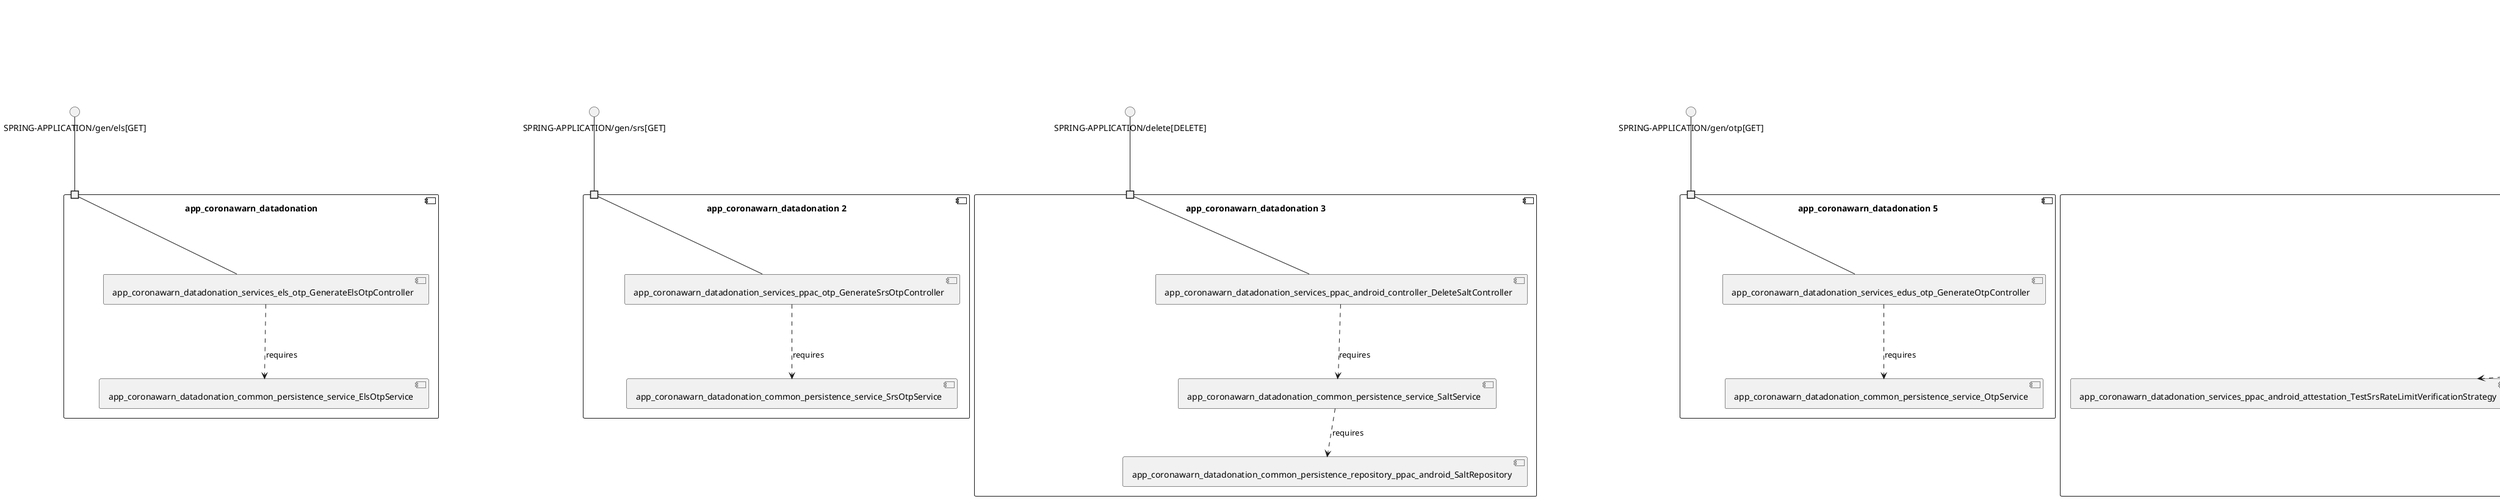 @startuml
skinparam fixCircleLabelOverlapping true
skinparam componentStyle uml2
component "app_coronawarn_datadonation\n\n\n\n\n\n" {
[app_coronawarn_datadonation_common_persistence_service_ElsOtpService]
[app_coronawarn_datadonation_services_els_otp_GenerateElsOtpController]
portin " " as app_coronawarn_datadonation_requires_SPRING_APPLICATION_gen_els_GET_
[app_coronawarn_datadonation_services_els_otp_GenerateElsOtpController]..>[app_coronawarn_datadonation_common_persistence_service_ElsOtpService] : requires
"app_coronawarn_datadonation_requires_SPRING_APPLICATION_gen_els_GET_"--[app_coronawarn_datadonation_services_els_otp_GenerateElsOtpController]
}
interface "SPRING-APPLICATION/gen/els[GET]" as interface.SPRING_APPLICATION_gen_els_GET_
interface.SPRING_APPLICATION_gen_els_GET_--"app_coronawarn_datadonation_requires_SPRING_APPLICATION_gen_els_GET_"
component "app_coronawarn_datadonation 2\n\n\n\n\n\n" {
[app_coronawarn_datadonation_services_ppac_otp_GenerateSrsOtpController]
[app_coronawarn_datadonation_common_persistence_service_SrsOtpService]
portin " " as app_coronawarn_datadonation_2_requires_SPRING_APPLICATION_gen_srs_GET_
[app_coronawarn_datadonation_services_ppac_otp_GenerateSrsOtpController]..>[app_coronawarn_datadonation_common_persistence_service_SrsOtpService] : requires
"app_coronawarn_datadonation_2_requires_SPRING_APPLICATION_gen_srs_GET_"--[app_coronawarn_datadonation_services_ppac_otp_GenerateSrsOtpController]
}
interface "SPRING-APPLICATION/gen/srs[GET]" as interface.SPRING_APPLICATION_gen_srs_GET_
interface.SPRING_APPLICATION_gen_srs_GET_--"app_coronawarn_datadonation_2_requires_SPRING_APPLICATION_gen_srs_GET_"
component "app_coronawarn_datadonation 3\n\n\n\n\n\n" {
[app_coronawarn_datadonation_services_ppac_android_controller_DeleteSaltController]
[app_coronawarn_datadonation_common_persistence_service_SaltService]
[app_coronawarn_datadonation_common_persistence_repository_ppac_android_SaltRepository]
portin " " as app_coronawarn_datadonation_3_requires_SPRING_APPLICATION_delete_DELETE_
[app_coronawarn_datadonation_services_ppac_android_controller_DeleteSaltController]..>[app_coronawarn_datadonation_common_persistence_service_SaltService] : requires
[app_coronawarn_datadonation_common_persistence_service_SaltService]..>[app_coronawarn_datadonation_common_persistence_repository_ppac_android_SaltRepository] : requires
"app_coronawarn_datadonation_3_requires_SPRING_APPLICATION_delete_DELETE_"--[app_coronawarn_datadonation_services_ppac_android_controller_DeleteSaltController]
}
interface "SPRING-APPLICATION/delete[DELETE]" as interface.SPRING_APPLICATION_delete_DELETE_
interface.SPRING_APPLICATION_delete_DELETE_--"app_coronawarn_datadonation_3_requires_SPRING_APPLICATION_delete_DELETE_"
component "app_coronawarn_datadonation 4\n\n\n\n\n\n" {
[app_coronawarn_datadonation_common_persistence_repository_DeviceTokenRepository]
[app_coronawarn_datadonation_services_ppac_ios_verification_devicetoken_DeviceTokenService]
[app_coronawarn_datadonation_services_ppac_ios_verification_devicetoken_DeviceTokenService]..>[app_coronawarn_datadonation_common_persistence_repository_DeviceTokenRepository] : requires
}
component "app_coronawarn_datadonation 5\n\n\n\n\n\n" {
[app_coronawarn_datadonation_services_edus_otp_GenerateOtpController]
[app_coronawarn_datadonation_common_persistence_service_OtpService]
portin " " as app_coronawarn_datadonation_5_requires_SPRING_APPLICATION_gen_otp_GET_
[app_coronawarn_datadonation_services_edus_otp_GenerateOtpController]..>[app_coronawarn_datadonation_common_persistence_service_OtpService] : requires
"app_coronawarn_datadonation_5_requires_SPRING_APPLICATION_gen_otp_GET_"--[app_coronawarn_datadonation_services_edus_otp_GenerateOtpController]
}
interface "SPRING-APPLICATION/gen/otp[GET]" as interface.SPRING_APPLICATION_gen_otp_GET_
interface.SPRING_APPLICATION_gen_otp_GET_--"app_coronawarn_datadonation_5_requires_SPRING_APPLICATION_gen_otp_GET_"
component "app_coronawarn_datadonation 6\n\n\n\n\n\n" {
[app_coronawarn_datadonation_common_persistence_repository_AndroidIdRepository]
[app_coronawarn_datadonation_services_ppac_android_controller_AndroidController]
[app_coronawarn_datadonation_services_ppac_android_attestation_DeviceAttestationVerifier]
[app_coronawarn_datadonation_services_ppac_android_attestation_ProdSrsRateLimitVerificationStrategy]
[app_coronawarn_datadonation_common_persistence_service_AndroidIdService]
[app_coronawarn_datadonation_services_ppac_android_controller_validation_PpaDataRequestAndroidValidator]
[app_coronawarn_datadonation_services_ppac_android_attestation_TestSrsRateLimitVerificationStrategy]
[app_coronawarn_datadonation_services_ppac_android_attestation_ProdAndroidIdVerificationStrategy]
[app_coronawarn_datadonation_services_ppac_android_controller_PpaDataRequestAndroidConverter]
portin " " as app_coronawarn_datadonation_6_requires_SPRING_APPLICATION_els_POST_3
portin " " as app_coronawarn_datadonation_6_requires_SPRING_APPLICATION_dat_POST_
portin " " as app_coronawarn_datadonation_6_requires_SPRING_APPLICATION_srs_POST_2
portin " " as app_coronawarn_datadonation_6_requires_SPRING_APPLICATION_otp_POST_2
[app_coronawarn_datadonation_services_ppac_android_controller_AndroidController]..>[app_coronawarn_datadonation_services_ppac_android_attestation_ProdAndroidIdVerificationStrategy] : requires
[app_coronawarn_datadonation_common_persistence_service_AndroidIdService]..>[app_coronawarn_datadonation_common_persistence_repository_AndroidIdRepository] : requires
[app_coronawarn_datadonation_services_ppac_android_controller_AndroidController]..>[app_coronawarn_datadonation_common_persistence_service_AndroidIdService] : requires
[app_coronawarn_datadonation_services_ppac_android_controller_AndroidController]..>[app_coronawarn_datadonation_services_ppac_android_controller_PpaDataRequestAndroidConverter] : requires
[app_coronawarn_datadonation_services_ppac_android_controller_AndroidController]..>[app_coronawarn_datadonation_services_ppac_android_controller_validation_PpaDataRequestAndroidValidator] : requires
[app_coronawarn_datadonation_services_ppac_android_controller_AndroidController]..>[app_coronawarn_datadonation_services_ppac_android_attestation_DeviceAttestationVerifier] : requires
[app_coronawarn_datadonation_services_ppac_android_controller_AndroidController]..>[app_coronawarn_datadonation_services_ppac_android_attestation_TestSrsRateLimitVerificationStrategy] : requires
[app_coronawarn_datadonation_services_ppac_android_controller_AndroidController]..>[app_coronawarn_datadonation_services_ppac_android_attestation_ProdSrsRateLimitVerificationStrategy] : requires
"app_coronawarn_datadonation_6_requires_SPRING_APPLICATION_srs_POST_2"--[app_coronawarn_datadonation_services_ppac_android_controller_AndroidController]
"app_coronawarn_datadonation_6_requires_SPRING_APPLICATION_els_POST_3"--[app_coronawarn_datadonation_services_ppac_android_controller_AndroidController]
"app_coronawarn_datadonation_6_requires_SPRING_APPLICATION_dat_POST_"--[app_coronawarn_datadonation_services_ppac_android_controller_AndroidController]
"app_coronawarn_datadonation_6_requires_SPRING_APPLICATION_otp_POST_2"--[app_coronawarn_datadonation_services_ppac_android_controller_AndroidController]
}
interface "SPRING-APPLICATION/dat[POST]" as interface.SPRING_APPLICATION_dat_POST_
interface.SPRING_APPLICATION_dat_POST_--"app_coronawarn_datadonation_6_requires_SPRING_APPLICATION_dat_POST_"
interface "SPRING-APPLICATION/els[POST]$3" as interface.SPRING_APPLICATION_els_POST_3
interface.SPRING_APPLICATION_els_POST_3--"app_coronawarn_datadonation_6_requires_SPRING_APPLICATION_els_POST_3"
interface "SPRING-APPLICATION/otp[POST]$2" as interface.SPRING_APPLICATION_otp_POST_2
interface.SPRING_APPLICATION_otp_POST_2--"app_coronawarn_datadonation_6_requires_SPRING_APPLICATION_otp_POST_2"
interface "SPRING-APPLICATION/srs[POST]$2" as interface.SPRING_APPLICATION_srs_POST_2
interface.SPRING_APPLICATION_srs_POST_2--"app_coronawarn_datadonation_6_requires_SPRING_APPLICATION_srs_POST_2"
component "app_coronawarn_datadonation_common_persistence\n\n\n\n\n\n" {
[app_coronawarn_datadonation_common_persistence_repository_metrics_KeySubmissionMetadataWithUserMetadataRepository]
[app_coronawarn_datadonation_common_persistence_repository_metrics_ClientMetadataRepository]
[app_coronawarn_datadonation_common_persistence_repository_metrics_KeySubmissionMetadataWithClientMetadataRepository]
[app_coronawarn_datadonation_common_persistence_repository_metrics_ExposureWindowRepository]
[app_coronawarn_datadonation_common_persistence_repository_metrics_TestResultMetadataRepository]
[app_coronawarn_datadonation_common_persistence_repository_metrics_UserMetadataRepository]
[app_coronawarn_datadonation_common_persistence_repository_metrics_ExposureRiskMetadataRepository]
[app_coronawarn_datadonation_common_persistence_repository_metrics_ExposureWindowTestResultsRepository]
[app_coronawarn_datadonation_common_persistence_repository_metrics_SummarizedExposureWindowsWithUserMetadataRepository]
[app_coronawarn_datadonation_common_persistence_service_PpaDataService]
[app_coronawarn_datadonation_common_persistence_service_PpaDataService]..>[app_coronawarn_datadonation_common_persistence_repository_metrics_KeySubmissionMetadataWithUserMetadataRepository] : requires
[app_coronawarn_datadonation_common_persistence_service_PpaDataService]..>[app_coronawarn_datadonation_common_persistence_repository_metrics_ClientMetadataRepository] : requires
[app_coronawarn_datadonation_common_persistence_service_PpaDataService]..>[app_coronawarn_datadonation_common_persistence_repository_metrics_TestResultMetadataRepository] : requires
[app_coronawarn_datadonation_common_persistence_service_PpaDataService]..>[app_coronawarn_datadonation_common_persistence_repository_metrics_KeySubmissionMetadataWithClientMetadataRepository] : requires
[app_coronawarn_datadonation_common_persistence_service_PpaDataService]..>[app_coronawarn_datadonation_common_persistence_repository_metrics_UserMetadataRepository] : requires
[app_coronawarn_datadonation_common_persistence_service_PpaDataService]..>[app_coronawarn_datadonation_common_persistence_repository_metrics_ExposureWindowRepository] : requires
[app_coronawarn_datadonation_common_persistence_service_PpaDataService]..>[app_coronawarn_datadonation_common_persistence_repository_metrics_ExposureWindowTestResultsRepository] : requires
[app_coronawarn_datadonation_common_persistence_service_PpaDataService]..>[app_coronawarn_datadonation_common_persistence_repository_metrics_SummarizedExposureWindowsWithUserMetadataRepository] : requires
[app_coronawarn_datadonation_common_persistence_service_PpaDataService]..>[app_coronawarn_datadonation_common_persistence_repository_metrics_ExposureRiskMetadataRepository] : requires
}
component "app_coronawarn_datadonation_services_edus_otp_OtpController\n\n\n\n\n\n" {
[app_coronawarn_datadonation_services_edus_otp_OtpController]
portin " " as app_coronawarn_datadonation_services_edus_otp_OtpController_requires_SPRING_APPLICATION_otp_POST_3
"app_coronawarn_datadonation_services_edus_otp_OtpController_requires_SPRING_APPLICATION_otp_POST_3"--[app_coronawarn_datadonation_services_edus_otp_OtpController]
}
interface "SPRING-APPLICATION/otp[POST]$3" as interface.SPRING_APPLICATION_otp_POST_3
interface.SPRING_APPLICATION_otp_POST_3--"app_coronawarn_datadonation_services_edus_otp_OtpController_requires_SPRING_APPLICATION_otp_POST_3"
component "app_coronawarn_datadonation_services_els_otp_ElsOtpController\n\n\n\n\n\n" {
[app_coronawarn_datadonation_services_els_otp_ElsOtpController]
portin " " as app_coronawarn_datadonation_services_els_otp_ElsOtpController_requires_SPRING_APPLICATION_els_POST_
"app_coronawarn_datadonation_services_els_otp_ElsOtpController_requires_SPRING_APPLICATION_els_POST_"--[app_coronawarn_datadonation_services_els_otp_ElsOtpController]
}
interface "SPRING-APPLICATION/els[POST]" as interface.SPRING_APPLICATION_els_POST_
interface.SPRING_APPLICATION_els_POST_--"app_coronawarn_datadonation_services_els_otp_ElsOtpController_requires_SPRING_APPLICATION_els_POST_"
component "app_coronawarn_datadonation_services_ppac_commons_FakeRequestController\n\n\n\n\n\n" {
[app_coronawarn_datadonation_services_ppac_commons_FakeRequestController]
portin " " as app_coronawarn_datadonation_services_ppac_commons_FakeRequestController_requires_SPRING_APPLICATION_POST_
"app_coronawarn_datadonation_services_ppac_commons_FakeRequestController_requires_SPRING_APPLICATION_POST_"--[app_coronawarn_datadonation_services_ppac_commons_FakeRequestController]
}
interface "SPRING-APPLICATION/[POST]" as interface.SPRING_APPLICATION_POST_
interface.SPRING_APPLICATION_POST_--"app_coronawarn_datadonation_services_ppac_commons_FakeRequestController_requires_SPRING_APPLICATION_POST_"
component "app_coronawarn_datadonation_services_ppac_ios\n\n\n\n\n\n" {
[app_coronawarn_datadonation_services_ppac_ios_controller_IosController]
[app_coronawarn_datadonation_services_ppac_ios_controller_PpaDataRequestIosConverter]
[app_coronawarn_datadonation_services_ppac_ios_verification_PpacProcessor]
portin " " as app_coronawarn_datadonation_services_ppac_ios_requires_SPRING_APPLICATION_otp_POST_
portin " " as app_coronawarn_datadonation_services_ppac_ios_requires_SPRING_APPLICATION_dat_POST_2
portin " " as app_coronawarn_datadonation_services_ppac_ios_requires_SPRING_APPLICATION_srs_POST_3
portin " " as app_coronawarn_datadonation_services_ppac_ios_requires_SPRING_APPLICATION_els_POST_2
[app_coronawarn_datadonation_services_ppac_ios_controller_IosController]..>[app_coronawarn_datadonation_services_ppac_ios_controller_PpaDataRequestIosConverter] : requires
[app_coronawarn_datadonation_services_ppac_ios_controller_IosController]..>[app_coronawarn_datadonation_services_ppac_ios_verification_PpacProcessor] : requires
"app_coronawarn_datadonation_services_ppac_ios_requires_SPRING_APPLICATION_dat_POST_2"--[app_coronawarn_datadonation_services_ppac_ios_controller_IosController]
"app_coronawarn_datadonation_services_ppac_ios_requires_SPRING_APPLICATION_els_POST_2"--[app_coronawarn_datadonation_services_ppac_ios_controller_IosController]
"app_coronawarn_datadonation_services_ppac_ios_requires_SPRING_APPLICATION_srs_POST_3"--[app_coronawarn_datadonation_services_ppac_ios_controller_IosController]
"app_coronawarn_datadonation_services_ppac_ios_requires_SPRING_APPLICATION_otp_POST_"--[app_coronawarn_datadonation_services_ppac_ios_controller_IosController]
}
interface "SPRING-APPLICATION/dat[POST]$2" as interface.SPRING_APPLICATION_dat_POST_2
interface.SPRING_APPLICATION_dat_POST_2--"app_coronawarn_datadonation_services_ppac_ios_requires_SPRING_APPLICATION_dat_POST_2"
interface "SPRING-APPLICATION/els[POST]$2" as interface.SPRING_APPLICATION_els_POST_2
interface.SPRING_APPLICATION_els_POST_2--"app_coronawarn_datadonation_services_ppac_ios_requires_SPRING_APPLICATION_els_POST_2"
interface "SPRING-APPLICATION/otp[POST]" as interface.SPRING_APPLICATION_otp_POST_
interface.SPRING_APPLICATION_otp_POST_--"app_coronawarn_datadonation_services_ppac_ios_requires_SPRING_APPLICATION_otp_POST_"
interface "SPRING-APPLICATION/srs[POST]$3" as interface.SPRING_APPLICATION_srs_POST_3
interface.SPRING_APPLICATION_srs_POST_3--"app_coronawarn_datadonation_services_ppac_ios_requires_SPRING_APPLICATION_srs_POST_3"
component "app_coronawarn_datadonation_services_srs_otp_SrsOtpController\n\n\n\n\n\n" {
[app_coronawarn_datadonation_services_srs_otp_SrsOtpController]
portin " " as app_coronawarn_datadonation_services_srs_otp_SrsOtpController_requires_SPRING_APPLICATION_srs_POST_
"app_coronawarn_datadonation_services_srs_otp_SrsOtpController_requires_SPRING_APPLICATION_srs_POST_"--[app_coronawarn_datadonation_services_srs_otp_SrsOtpController]
}
interface "SPRING-APPLICATION/srs[POST]" as interface.SPRING_APPLICATION_srs_POST_
interface.SPRING_APPLICATION_srs_POST_--"app_coronawarn_datadonation_services_srs_otp_SrsOtpController_requires_SPRING_APPLICATION_srs_POST_"

@enduml
